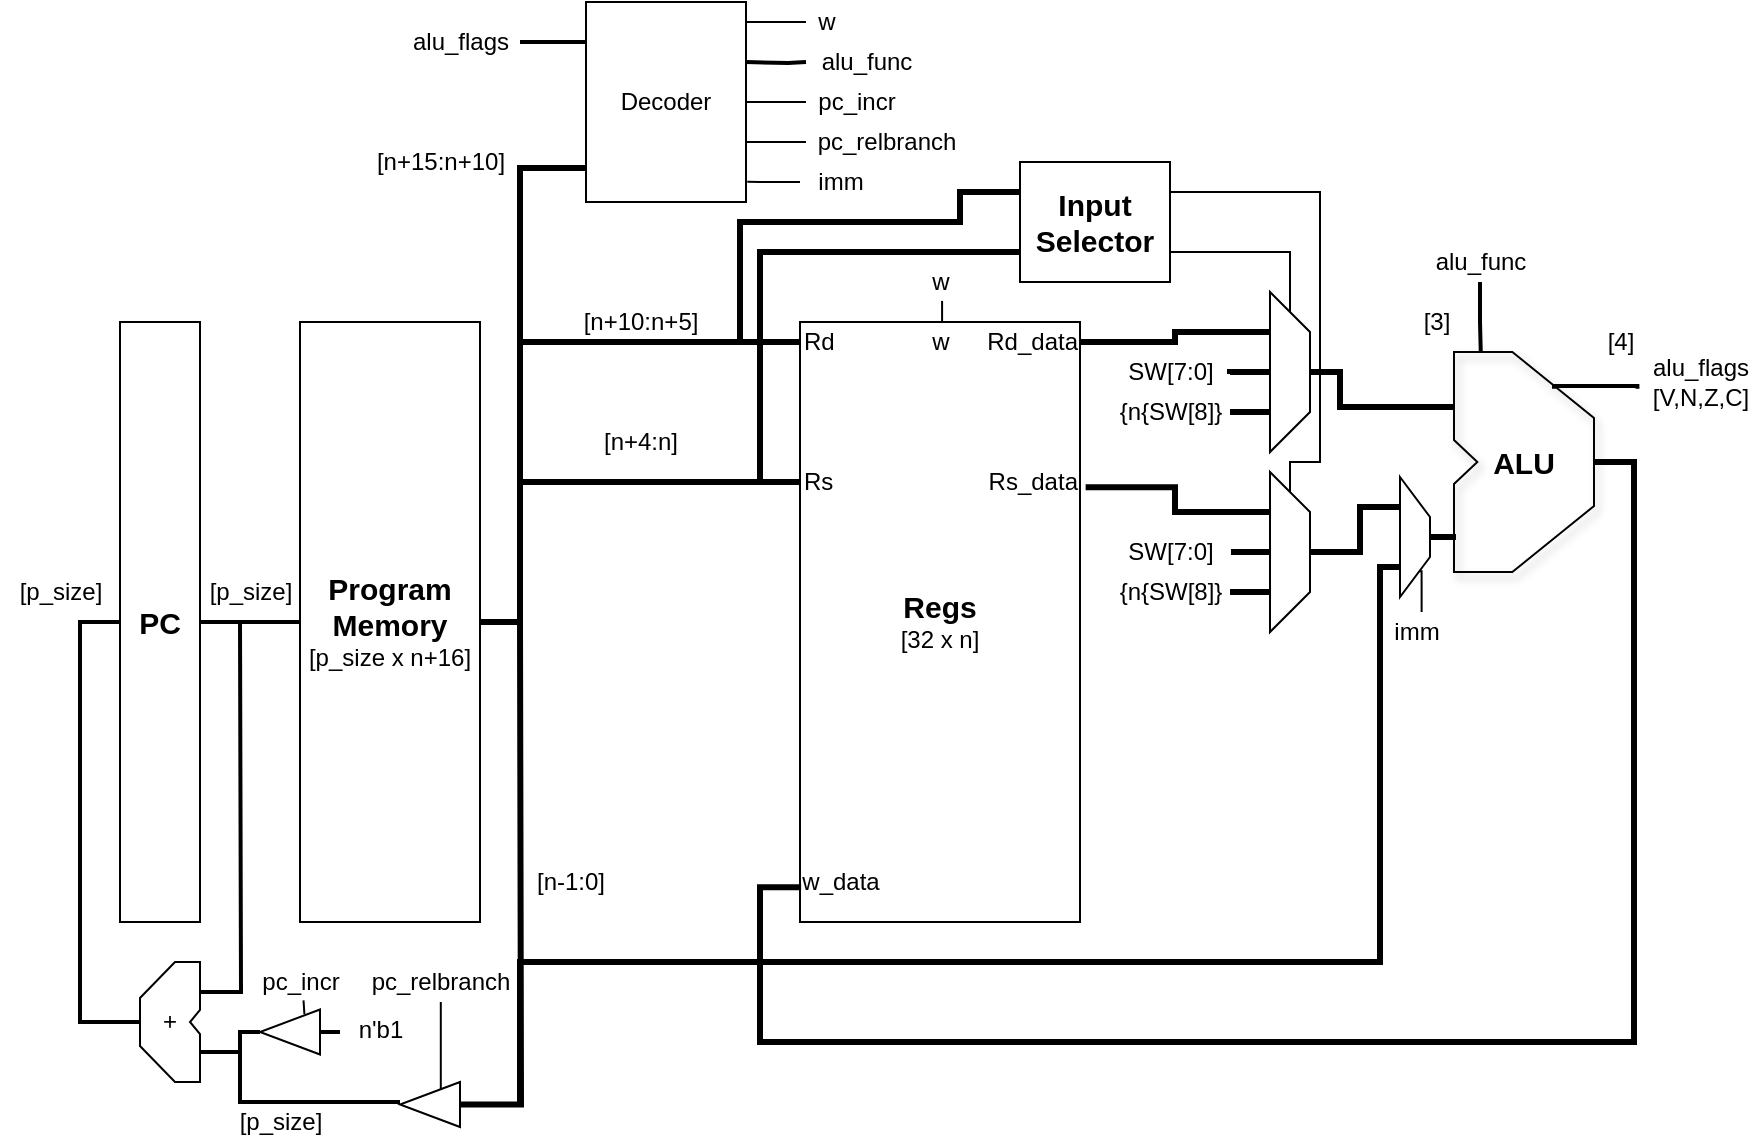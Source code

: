 <mxfile version="14.5.3" type="device"><diagram id="K2pL5v_LdgqUL_emnz2o" name="Page-1"><mxGraphModel dx="1221" dy="1265" grid="1" gridSize="10" guides="1" tooltips="1" connect="1" arrows="1" fold="1" page="1" pageScale="1" pageWidth="827" pageHeight="583" math="0" shadow="0"><root><mxCell id="0"/><mxCell id="1" parent="0"/><mxCell id="wETFw3LVl8AvlwoHZ_Tc-59" style="edgeStyle=orthogonalEdgeStyle;rounded=0;orthogonalLoop=1;jettySize=auto;html=1;exitX=1;exitY=0.5;exitDx=0;exitDy=0;entryX=0.008;entryY=0.833;entryDx=0;entryDy=0;shadow=0;endArrow=none;endFill=0;strokeWidth=3;entryPerimeter=0;" parent="1" source="wETFw3LVl8AvlwoHZ_Tc-1" target="wETFw3LVl8AvlwoHZ_Tc-43" edge="1"><mxGeometry relative="1" as="geometry"><Array as="points"><mxPoint x="380" y="210"/><mxPoint x="380" y="-17"/><mxPoint x="414" y="-17"/></Array></mxGeometry></mxCell><mxCell id="wETFw3LVl8AvlwoHZ_Tc-1" value="&lt;font&gt;&lt;b style=&quot;font-size: 15px&quot;&gt;Program Memory&lt;/b&gt;&lt;br&gt;&lt;font style=&quot;font-size: 12px&quot;&gt;[p_size x n+16]&lt;/font&gt;&lt;br&gt;&lt;/font&gt;" style="rounded=0;whiteSpace=wrap;html=1;shadow=0;" parent="1" vertex="1"><mxGeometry x="270" y="60" width="90" height="300" as="geometry"/></mxCell><mxCell id="wETFw3LVl8AvlwoHZ_Tc-3" value="" style="edgeStyle=orthogonalEdgeStyle;rounded=0;orthogonalLoop=1;jettySize=auto;html=1;endArrow=none;endFill=0;shadow=0;strokeWidth=2;" parent="1" source="wETFw3LVl8AvlwoHZ_Tc-2" target="wETFw3LVl8AvlwoHZ_Tc-1" edge="1"><mxGeometry relative="1" as="geometry"/></mxCell><mxCell id="wETFw3LVl8AvlwoHZ_Tc-2" value="&lt;font&gt;&lt;span style=&quot;font-size: 15px&quot;&gt;&lt;b&gt;PC&lt;/b&gt;&lt;/span&gt;&lt;br&gt;&lt;/font&gt;" style="rounded=0;whiteSpace=wrap;html=1;shadow=0;" parent="1" vertex="1"><mxGeometry x="180" y="60" width="40" height="300" as="geometry"/></mxCell><mxCell id="wETFw3LVl8AvlwoHZ_Tc-18" style="edgeStyle=orthogonalEdgeStyle;rounded=0;orthogonalLoop=1;jettySize=auto;html=1;exitX=0;exitY=0.75;exitDx=0;exitDy=0;endArrow=none;endFill=0;shadow=0;strokeWidth=2;" parent="1" source="wETFw3LVl8AvlwoHZ_Tc-13" edge="1"><mxGeometry relative="1" as="geometry"><mxPoint x="240" y="210" as="targetPoint"/></mxGeometry></mxCell><mxCell id="wETFw3LVl8AvlwoHZ_Tc-19" style="edgeStyle=orthogonalEdgeStyle;rounded=0;orthogonalLoop=1;jettySize=auto;html=1;exitX=1;exitY=0.5;exitDx=0;exitDy=0;entryX=0;entryY=0.5;entryDx=0;entryDy=0;endArrow=none;endFill=0;shadow=0;strokeWidth=2;" parent="1" source="wETFw3LVl8AvlwoHZ_Tc-13" target="wETFw3LVl8AvlwoHZ_Tc-2" edge="1"><mxGeometry relative="1" as="geometry"/></mxCell><mxCell id="wETFw3LVl8AvlwoHZ_Tc-13" value="+" style="shape=stencil(tZTbjsIgEIafhlszgl2vTVffA+vslojQAJ7efqelmh5so1u9aTL/3/kYhgEmUp/LAhmHnIlvxvkcgL4Un+uY17H0BWYhiifplNxqjI4Pzu7xrHahZiiTo1OhdMWawYqVDGAizawxBFHW+JbT8AkmlaFcuNQFxEWuMYJZEuOCVjhgQNf6i/HN02CYQQfNP8hevsQWKSlD3RLpVmb7X2ePZtfPGvR+rMMHxt1WWseTHNlrIcsz7hk3+2BP2GhCuwVjXbwBtDINQDKZMO8UId7AWE7fyf2SvcJ4O+LrH4QOIplcxOIpQqatH5tL0gdGkx64oaGu0nq3olLjo1gJfw==);whiteSpace=wrap;html=1;rounded=0;shadow=0;sketch=0;rotation=-180;" parent="1" vertex="1"><mxGeometry x="190.0" y="380" width="30" height="60" as="geometry"/></mxCell><mxCell id="wETFw3LVl8AvlwoHZ_Tc-21" style="edgeStyle=orthogonalEdgeStyle;rounded=0;orthogonalLoop=1;jettySize=auto;html=1;endArrow=none;endFill=0;shadow=0;strokeWidth=2;" parent="1" edge="1"><mxGeometry relative="1" as="geometry"><mxPoint x="240" y="420" as="targetPoint"/><mxPoint x="320" y="450" as="sourcePoint"/><Array as="points"><mxPoint x="320" y="450"/><mxPoint x="240" y="450"/></Array></mxGeometry></mxCell><mxCell id="wETFw3LVl8AvlwoHZ_Tc-20" style="edgeStyle=orthogonalEdgeStyle;rounded=0;orthogonalLoop=1;jettySize=auto;html=1;exitX=1;exitY=0.5;exitDx=0;exitDy=0;entryX=0;entryY=0.25;entryDx=0;entryDy=0;endArrow=none;endFill=0;shadow=0;strokeWidth=2;" parent="1" target="wETFw3LVl8AvlwoHZ_Tc-13" edge="1"><mxGeometry relative="1" as="geometry"><mxPoint x="250" y="415" as="sourcePoint"/><Array as="points"><mxPoint x="240" y="415"/><mxPoint x="240" y="425"/></Array></mxGeometry></mxCell><mxCell id="wETFw3LVl8AvlwoHZ_Tc-22" value="pc_incr" style="text;html=1;align=center;verticalAlign=middle;resizable=0;points=[];autosize=1;shadow=0;" parent="1" vertex="1"><mxGeometry x="245" y="380" width="50" height="20" as="geometry"/></mxCell><mxCell id="wETFw3LVl8AvlwoHZ_Tc-26" value="" style="edgeStyle=orthogonalEdgeStyle;rounded=0;orthogonalLoop=1;jettySize=auto;html=1;endArrow=none;endFill=0;exitX=0.445;exitY=0.795;exitDx=0;exitDy=0;exitPerimeter=0;entryX=0.535;entryY=0.959;entryDx=0;entryDy=0;entryPerimeter=0;shadow=0;" parent="1" target="wETFw3LVl8AvlwoHZ_Tc-22" edge="1"><mxGeometry relative="1" as="geometry"><mxPoint x="272.2" y="406.15" as="sourcePoint"/></mxGeometry></mxCell><mxCell id="wETFw3LVl8AvlwoHZ_Tc-28" value="" style="edgeStyle=orthogonalEdgeStyle;rounded=0;orthogonalLoop=1;jettySize=auto;html=1;endArrow=none;endFill=0;entryX=0.491;entryY=0.771;entryDx=0;entryDy=0;entryPerimeter=0;shadow=0;" parent="1" source="wETFw3LVl8AvlwoHZ_Tc-27" edge="1"><mxGeometry relative="1" as="geometry"><mxPoint x="340.36" y="446.87" as="targetPoint"/><Array as="points"><mxPoint x="340" y="447"/></Array></mxGeometry></mxCell><mxCell id="wETFw3LVl8AvlwoHZ_Tc-27" value="pc_relbranch" style="text;html=1;align=center;verticalAlign=middle;resizable=0;points=[];autosize=1;shadow=0;" parent="1" vertex="1"><mxGeometry x="300" y="380" width="80" height="20" as="geometry"/></mxCell><mxCell id="wETFw3LVl8AvlwoHZ_Tc-29" value="n'b1" style="text;html=1;align=center;verticalAlign=middle;resizable=0;points=[];autosize=1;shadow=0;" parent="1" vertex="1"><mxGeometry x="290" y="403.75" width="40" height="20" as="geometry"/></mxCell><mxCell id="wETFw3LVl8AvlwoHZ_Tc-31" value="&lt;font&gt;&lt;span style=&quot;font-size: 15px&quot;&gt;&lt;b&gt;Regs&lt;br&gt;&lt;/b&gt;&lt;/span&gt;[32 x n]&lt;br&gt;&lt;/font&gt;" style="rounded=0;whiteSpace=wrap;html=1;glass=0;sketch=0;shadow=0;" parent="1" vertex="1"><mxGeometry x="520" y="60" width="140" height="300" as="geometry"/></mxCell><mxCell id="wETFw3LVl8AvlwoHZ_Tc-35" style="edgeStyle=orthogonalEdgeStyle;rounded=0;orthogonalLoop=1;jettySize=auto;html=1;exitX=0;exitY=0.5;exitDx=0;exitDy=0;shadow=0;endArrow=none;endFill=0;strokeWidth=2;" parent="1" source="wETFw3LVl8AvlwoHZ_Tc-32" edge="1"><mxGeometry relative="1" as="geometry"><mxPoint x="290" y="415" as="targetPoint"/></mxGeometry></mxCell><mxCell id="wETFw3LVl8AvlwoHZ_Tc-32" value="" style="triangle;whiteSpace=wrap;html=1;rounded=0;shadow=0;glass=0;sketch=0;rotation=-180;" parent="1" vertex="1"><mxGeometry x="250" y="403.75" width="30" height="22.5" as="geometry"/></mxCell><mxCell id="wETFw3LVl8AvlwoHZ_Tc-62" style="edgeStyle=orthogonalEdgeStyle;rounded=0;orthogonalLoop=1;jettySize=auto;html=1;exitX=0;exitY=0.5;exitDx=0;exitDy=0;shadow=0;endArrow=none;endFill=0;strokeWidth=3;" parent="1" source="wETFw3LVl8AvlwoHZ_Tc-34" edge="1"><mxGeometry relative="1" as="geometry"><mxPoint x="380" y="210" as="targetPoint"/></mxGeometry></mxCell><mxCell id="wETFw3LVl8AvlwoHZ_Tc-34" value="" style="triangle;whiteSpace=wrap;html=1;rounded=0;shadow=0;glass=0;sketch=0;rotation=-180;" parent="1" vertex="1"><mxGeometry x="320" y="440" width="30" height="22.5" as="geometry"/></mxCell><mxCell id="wETFw3LVl8AvlwoHZ_Tc-60" style="edgeStyle=orthogonalEdgeStyle;rounded=0;orthogonalLoop=1;jettySize=auto;html=1;shadow=0;endArrow=none;endFill=0;strokeWidth=3;" parent="1" source="wETFw3LVl8AvlwoHZ_Tc-36" edge="1"><mxGeometry relative="1" as="geometry"><mxPoint x="380" y="70" as="targetPoint"/></mxGeometry></mxCell><mxCell id="wETFw3LVl8AvlwoHZ_Tc-36" value="Rd" style="text;html=1;align=left;verticalAlign=middle;resizable=0;points=[];autosize=1;" parent="1" vertex="1"><mxGeometry x="520" y="60" width="30" height="20" as="geometry"/></mxCell><mxCell id="wETFw3LVl8AvlwoHZ_Tc-61" style="edgeStyle=orthogonalEdgeStyle;rounded=0;orthogonalLoop=1;jettySize=auto;html=1;shadow=0;endArrow=none;endFill=0;strokeWidth=3;" parent="1" source="wETFw3LVl8AvlwoHZ_Tc-37" edge="1"><mxGeometry relative="1" as="geometry"><mxPoint x="380" y="140" as="targetPoint"/></mxGeometry></mxCell><mxCell id="wETFw3LVl8AvlwoHZ_Tc-37" value="Rs" style="text;html=1;align=left;verticalAlign=middle;resizable=0;points=[];autosize=1;" parent="1" vertex="1"><mxGeometry x="520" y="130" width="30" height="20" as="geometry"/></mxCell><mxCell id="wETFw3LVl8AvlwoHZ_Tc-38" value="w_data" style="text;html=1;align=center;verticalAlign=middle;resizable=0;points=[];autosize=1;" parent="1" vertex="1"><mxGeometry x="515" y="330" width="50" height="20" as="geometry"/></mxCell><mxCell id="wETFw3LVl8AvlwoHZ_Tc-98" value="" style="edgeStyle=orthogonalEdgeStyle;rounded=0;orthogonalLoop=1;jettySize=auto;html=1;shadow=0;endArrow=none;endFill=0;strokeWidth=3;entryX=0.25;entryY=1;entryDx=0;entryDy=0;" parent="1" source="wETFw3LVl8AvlwoHZ_Tc-39" target="wETFw3LVl8AvlwoHZ_Tc-81" edge="1"><mxGeometry relative="1" as="geometry"/></mxCell><mxCell id="wETFw3LVl8AvlwoHZ_Tc-39" value="Rd_data" style="text;html=1;align=right;verticalAlign=middle;resizable=0;points=[];autosize=1;" parent="1" vertex="1"><mxGeometry x="600" y="60" width="60" height="20" as="geometry"/></mxCell><mxCell id="wETFw3LVl8AvlwoHZ_Tc-40" value="Rs_data" style="text;html=1;align=right;verticalAlign=middle;resizable=0;points=[];autosize=1;" parent="1" vertex="1"><mxGeometry x="600" y="130" width="60" height="20" as="geometry"/></mxCell><mxCell id="wETFw3LVl8AvlwoHZ_Tc-41" value="w" style="text;html=1;align=center;verticalAlign=middle;resizable=0;points=[];autosize=1;" parent="1" vertex="1"><mxGeometry x="580" y="60" width="20" height="20" as="geometry"/></mxCell><mxCell id="wETFw3LVl8AvlwoHZ_Tc-52" value="" style="edgeStyle=orthogonalEdgeStyle;rounded=0;orthogonalLoop=1;jettySize=auto;html=1;shadow=0;endArrow=none;endFill=0;strokeWidth=2;" parent="1" target="wETFw3LVl8AvlwoHZ_Tc-51" edge="1"><mxGeometry relative="1" as="geometry"><mxPoint x="493" y="-70" as="sourcePoint"/></mxGeometry></mxCell><mxCell id="wETFw3LVl8AvlwoHZ_Tc-57" style="edgeStyle=orthogonalEdgeStyle;rounded=0;orthogonalLoop=1;jettySize=auto;html=1;shadow=0;endArrow=none;endFill=0;strokeWidth=2;" parent="1" edge="1"><mxGeometry relative="1" as="geometry"><mxPoint x="380" y="-79.966" as="targetPoint"/><mxPoint x="413" y="-80" as="sourcePoint"/><Array as="points"><mxPoint x="413" y="-80"/></Array></mxGeometry></mxCell><mxCell id="wETFw3LVl8AvlwoHZ_Tc-43" value="Decoder" style="rounded=0;whiteSpace=wrap;html=1;shadow=0;glass=0;sketch=0;" parent="1" vertex="1"><mxGeometry x="413" y="-100" width="80" height="100" as="geometry"/></mxCell><mxCell id="wETFw3LVl8AvlwoHZ_Tc-45" value="" style="edgeStyle=orthogonalEdgeStyle;rounded=0;orthogonalLoop=1;jettySize=auto;html=1;shadow=0;endArrow=none;endFill=0;strokeWidth=1;" parent="1" edge="1"><mxGeometry relative="1" as="geometry"><mxPoint x="523" y="-89.966" as="sourcePoint"/><mxPoint x="493" y="-90" as="targetPoint"/></mxGeometry></mxCell><mxCell id="wETFw3LVl8AvlwoHZ_Tc-49" value="" style="edgeStyle=orthogonalEdgeStyle;rounded=0;orthogonalLoop=1;jettySize=auto;html=1;shadow=0;endArrow=none;endFill=0;strokeWidth=1;exitX=0.552;exitY=0.972;exitDx=0;exitDy=0;exitPerimeter=0;" parent="1" source="wETFw3LVl8AvlwoHZ_Tc-46" target="wETFw3LVl8AvlwoHZ_Tc-31" edge="1"><mxGeometry relative="1" as="geometry"><Array as="points"><mxPoint x="591" y="60"/></Array></mxGeometry></mxCell><mxCell id="wETFw3LVl8AvlwoHZ_Tc-115" value="" style="edgeStyle=orthogonalEdgeStyle;rounded=0;orthogonalLoop=1;jettySize=auto;html=1;shadow=0;endArrow=none;endFill=0;strokeWidth=3;entryX=0;entryY=0.25;entryDx=0;entryDy=0;" parent="1" target="wETFw3LVl8AvlwoHZ_Tc-113" edge="1"><mxGeometry relative="1" as="geometry"><mxPoint x="490" y="70" as="sourcePoint"/><Array as="points"><mxPoint x="490" y="10"/><mxPoint x="600" y="10"/><mxPoint x="600" y="-5"/></Array></mxGeometry></mxCell><mxCell id="wETFw3LVl8AvlwoHZ_Tc-46" value="w" style="text;html=1;align=center;verticalAlign=middle;resizable=0;points=[];autosize=1;" parent="1" vertex="1"><mxGeometry x="580" y="30" width="20" height="20" as="geometry"/></mxCell><mxCell id="wETFw3LVl8AvlwoHZ_Tc-50" value="w" style="text;html=1;align=center;verticalAlign=middle;resizable=0;points=[];autosize=1;" parent="1" vertex="1"><mxGeometry x="523" y="-100" width="20" height="20" as="geometry"/></mxCell><mxCell id="wETFw3LVl8AvlwoHZ_Tc-51" value="alu_func" style="text;html=1;align=center;verticalAlign=middle;resizable=0;points=[];autosize=1;" parent="1" vertex="1"><mxGeometry x="523" y="-80" width="60" height="20" as="geometry"/></mxCell><mxCell id="wETFw3LVl8AvlwoHZ_Tc-55" value="" style="edgeStyle=orthogonalEdgeStyle;rounded=0;orthogonalLoop=1;jettySize=auto;html=1;shadow=0;endArrow=none;endFill=0;strokeWidth=1;" parent="1" source="wETFw3LVl8AvlwoHZ_Tc-53" edge="1"><mxGeometry relative="1" as="geometry"><mxPoint x="493" y="-50" as="targetPoint"/></mxGeometry></mxCell><mxCell id="wETFw3LVl8AvlwoHZ_Tc-53" value="pc_incr" style="text;html=1;align=center;verticalAlign=middle;resizable=0;points=[];autosize=1;shadow=0;" parent="1" vertex="1"><mxGeometry x="523" y="-60" width="50" height="20" as="geometry"/></mxCell><mxCell id="wETFw3LVl8AvlwoHZ_Tc-56" value="" style="edgeStyle=orthogonalEdgeStyle;rounded=0;orthogonalLoop=1;jettySize=auto;html=1;shadow=0;endArrow=none;endFill=0;strokeWidth=1;" parent="1" source="wETFw3LVl8AvlwoHZ_Tc-54" edge="1"><mxGeometry relative="1" as="geometry"><mxPoint x="493" y="-30" as="targetPoint"/><Array as="points"><mxPoint x="510" y="-30"/><mxPoint x="510" y="-30"/></Array></mxGeometry></mxCell><mxCell id="wETFw3LVl8AvlwoHZ_Tc-54" value="pc_relbranch" style="text;html=1;align=center;verticalAlign=middle;resizable=0;points=[];autosize=1;shadow=0;" parent="1" vertex="1"><mxGeometry x="523" y="-40" width="80" height="20" as="geometry"/></mxCell><mxCell id="wETFw3LVl8AvlwoHZ_Tc-58" value="alu_flags" style="text;html=1;align=center;verticalAlign=middle;resizable=0;points=[];autosize=1;" parent="1" vertex="1"><mxGeometry x="320" y="-90" width="60" height="20" as="geometry"/></mxCell><mxCell id="wETFw3LVl8AvlwoHZ_Tc-63" value="[n+15:n+10]" style="text;html=1;align=center;verticalAlign=middle;resizable=0;points=[];autosize=1;" parent="1" vertex="1"><mxGeometry x="300" y="-30" width="80" height="20" as="geometry"/></mxCell><mxCell id="wETFw3LVl8AvlwoHZ_Tc-64" value="[n+10:n+5]" style="text;html=1;align=center;verticalAlign=middle;resizable=0;points=[];autosize=1;" parent="1" vertex="1"><mxGeometry x="405" y="50" width="70" height="20" as="geometry"/></mxCell><mxCell id="wETFw3LVl8AvlwoHZ_Tc-65" value="[n+4:n]" style="text;html=1;align=center;verticalAlign=middle;resizable=0;points=[];autosize=1;" parent="1" vertex="1"><mxGeometry x="415" y="110" width="50" height="20" as="geometry"/></mxCell><mxCell id="wETFw3LVl8AvlwoHZ_Tc-66" value="[n-1:0]" style="text;html=1;align=center;verticalAlign=middle;resizable=0;points=[];autosize=1;" parent="1" vertex="1"><mxGeometry x="380" y="330" width="50" height="20" as="geometry"/></mxCell><mxCell id="wETFw3LVl8AvlwoHZ_Tc-91" style="edgeStyle=orthogonalEdgeStyle;rounded=0;orthogonalLoop=1;jettySize=auto;html=1;exitX=1;exitY=0.5;exitDx=0;exitDy=0;entryX=0.004;entryY=0.942;entryDx=0;entryDy=0;entryPerimeter=0;shadow=0;endArrow=none;endFill=0;strokeWidth=3;" parent="1" source="wETFw3LVl8AvlwoHZ_Tc-67" target="wETFw3LVl8AvlwoHZ_Tc-31" edge="1"><mxGeometry relative="1" as="geometry"><Array as="points"><mxPoint x="937" y="130"/><mxPoint x="937" y="420"/><mxPoint x="500" y="420"/><mxPoint x="500" y="343"/></Array></mxGeometry></mxCell><mxCell id="wETFw3LVl8AvlwoHZ_Tc-67" value="&lt;font style=&quot;font-size: 15px&quot;&gt;&lt;b&gt;ALU&lt;/b&gt;&lt;/font&gt;" style="shape=stencil(tZTbjsIgEIafhlszgl2vTVffA+vslojQAJ7efqelmh5so1u9aTL/3/kYhgEmUp/LAhmHnIlvxvkcgL4Un+uY17H0BWYhiifplNxqjI4Pzu7xrHahZiiTo1OhdMWawYqVDGAizawxBFHW+JbT8AkmlaFcuNQFxEWuMYJZEuOCVjhgQNf6i/HN02CYQQfNP8hevsQWKSlD3RLpVmb7X2ePZtfPGvR+rMMHxt1WWseTHNlrIcsz7hk3+2BP2GhCuwVjXbwBtDINQDKZMO8UId7AWE7fyf2SvcJ4O+LrH4QOIplcxOIpQqatH5tL0gdGkx64oaGu0nq3olLjo1gJfw==);whiteSpace=wrap;html=1;rounded=0;shadow=1;sketch=0;rotation=0;" parent="1" vertex="1"><mxGeometry x="847" y="75" width="70" height="110" as="geometry"/></mxCell><mxCell id="wETFw3LVl8AvlwoHZ_Tc-70" style="edgeStyle=orthogonalEdgeStyle;rounded=0;orthogonalLoop=1;jettySize=auto;html=1;exitX=0.5;exitY=1;exitDx=0;exitDy=0;entryX=1.008;entryY=0.543;entryDx=0;entryDy=0;entryPerimeter=0;shadow=0;endArrow=none;endFill=0;strokeWidth=3;" parent="1" source="wETFw3LVl8AvlwoHZ_Tc-68" target="wETFw3LVl8AvlwoHZ_Tc-69" edge="1"><mxGeometry relative="1" as="geometry"/></mxCell><mxCell id="wETFw3LVl8AvlwoHZ_Tc-72" style="edgeStyle=orthogonalEdgeStyle;rounded=0;orthogonalLoop=1;jettySize=auto;html=1;exitX=0.75;exitY=1;exitDx=0;exitDy=0;shadow=0;endArrow=none;endFill=0;strokeWidth=3;" parent="1" source="wETFw3LVl8AvlwoHZ_Tc-68" target="wETFw3LVl8AvlwoHZ_Tc-71" edge="1"><mxGeometry relative="1" as="geometry"/></mxCell><mxCell id="wETFw3LVl8AvlwoHZ_Tc-74" value="" style="edgeStyle=orthogonalEdgeStyle;rounded=0;orthogonalLoop=1;jettySize=auto;html=1;shadow=0;endArrow=none;endFill=0;strokeWidth=3;entryX=0.25;entryY=1;entryDx=0;entryDy=0;exitX=0.5;exitY=0;exitDx=0;exitDy=0;" parent="1" source="wETFw3LVl8AvlwoHZ_Tc-68" target="wETFw3LVl8AvlwoHZ_Tc-85" edge="1"><mxGeometry relative="1" as="geometry"><mxPoint x="810" y="158" as="targetPoint"/><Array as="points"><mxPoint x="800" y="175"/><mxPoint x="800" y="153"/></Array></mxGeometry></mxCell><mxCell id="wETFw3LVl8AvlwoHZ_Tc-99" style="edgeStyle=orthogonalEdgeStyle;rounded=0;orthogonalLoop=1;jettySize=auto;html=1;exitX=0.25;exitY=1;exitDx=0;exitDy=0;entryX=1.047;entryY=0.63;entryDx=0;entryDy=0;entryPerimeter=0;shadow=0;endArrow=none;endFill=0;strokeWidth=3;" parent="1" source="wETFw3LVl8AvlwoHZ_Tc-68" target="wETFw3LVl8AvlwoHZ_Tc-40" edge="1"><mxGeometry relative="1" as="geometry"/></mxCell><mxCell id="wETFw3LVl8AvlwoHZ_Tc-68" value="" style="shape=trapezoid;perimeter=trapezoidPerimeter;whiteSpace=wrap;html=1;fixedSize=1;rounded=0;shadow=0;glass=0;sketch=0;rotation=90;fontStyle=4" parent="1" vertex="1"><mxGeometry x="725" y="165" width="80" height="20" as="geometry"/></mxCell><mxCell id="wETFw3LVl8AvlwoHZ_Tc-69" value="SW[7:0]" style="text;html=1;align=center;verticalAlign=middle;resizable=0;points=[];autosize=1;" parent="1" vertex="1"><mxGeometry x="675" y="165" width="60" height="20" as="geometry"/></mxCell><mxCell id="wETFw3LVl8AvlwoHZ_Tc-71" value="{n{SW[8]}" style="text;html=1;align=center;verticalAlign=middle;resizable=0;points=[];autosize=1;" parent="1" vertex="1"><mxGeometry x="670" y="185" width="70" height="20" as="geometry"/></mxCell><mxCell id="wETFw3LVl8AvlwoHZ_Tc-79" style="edgeStyle=orthogonalEdgeStyle;rounded=0;orthogonalLoop=1;jettySize=auto;html=1;exitX=0.5;exitY=1;exitDx=0;exitDy=0;shadow=0;endArrow=none;endFill=0;strokeWidth=3;" parent="1" source="wETFw3LVl8AvlwoHZ_Tc-81" edge="1"><mxGeometry relative="1" as="geometry"><mxPoint x="735" y="86" as="targetPoint"/></mxGeometry></mxCell><mxCell id="wETFw3LVl8AvlwoHZ_Tc-80" style="edgeStyle=orthogonalEdgeStyle;rounded=0;orthogonalLoop=1;jettySize=auto;html=1;exitX=0.75;exitY=1;exitDx=0;exitDy=0;shadow=0;endArrow=none;endFill=0;strokeWidth=3;" parent="1" source="wETFw3LVl8AvlwoHZ_Tc-81" target="wETFw3LVl8AvlwoHZ_Tc-83" edge="1"><mxGeometry relative="1" as="geometry"/></mxCell><mxCell id="wETFw3LVl8AvlwoHZ_Tc-84" style="edgeStyle=orthogonalEdgeStyle;rounded=0;orthogonalLoop=1;jettySize=auto;html=1;exitX=0.5;exitY=0;exitDx=0;exitDy=0;entryX=0;entryY=0.25;entryDx=0;entryDy=0;shadow=0;endArrow=none;endFill=0;strokeWidth=3;" parent="1" source="wETFw3LVl8AvlwoHZ_Tc-81" target="wETFw3LVl8AvlwoHZ_Tc-67" edge="1"><mxGeometry relative="1" as="geometry"><Array as="points"><mxPoint x="790" y="85"/><mxPoint x="790" y="103"/></Array></mxGeometry></mxCell><mxCell id="wETFw3LVl8AvlwoHZ_Tc-81" value="" style="shape=trapezoid;perimeter=trapezoidPerimeter;whiteSpace=wrap;html=1;fixedSize=1;rounded=0;shadow=0;glass=0;sketch=0;rotation=90;fontStyle=4" parent="1" vertex="1"><mxGeometry x="725" y="75" width="80" height="20" as="geometry"/></mxCell><mxCell id="wETFw3LVl8AvlwoHZ_Tc-82" value="SW[7:0]" style="text;html=1;align=center;verticalAlign=middle;resizable=0;points=[];autosize=1;" parent="1" vertex="1"><mxGeometry x="675" y="75" width="60" height="20" as="geometry"/></mxCell><mxCell id="wETFw3LVl8AvlwoHZ_Tc-83" value="{n{SW[8]}" style="text;html=1;align=center;verticalAlign=middle;resizable=0;points=[];autosize=1;" parent="1" vertex="1"><mxGeometry x="670" y="95" width="70" height="20" as="geometry"/></mxCell><mxCell id="wETFw3LVl8AvlwoHZ_Tc-87" style="edgeStyle=orthogonalEdgeStyle;rounded=0;orthogonalLoop=1;jettySize=auto;html=1;exitX=0.75;exitY=1;exitDx=0;exitDy=0;shadow=0;endArrow=none;endFill=0;strokeWidth=3;" parent="1" source="wETFw3LVl8AvlwoHZ_Tc-85" edge="1"><mxGeometry relative="1" as="geometry"><mxPoint x="380" y="450" as="targetPoint"/><Array as="points"><mxPoint x="810" y="183"/><mxPoint x="810" y="380"/><mxPoint x="380" y="380"/></Array></mxGeometry></mxCell><mxCell id="wETFw3LVl8AvlwoHZ_Tc-88" style="edgeStyle=orthogonalEdgeStyle;rounded=0;orthogonalLoop=1;jettySize=auto;html=1;exitX=0.5;exitY=0;exitDx=0;exitDy=0;entryX=0.014;entryY=0.84;entryDx=0;entryDy=0;entryPerimeter=0;shadow=0;endArrow=none;endFill=0;strokeWidth=3;" parent="1" source="wETFw3LVl8AvlwoHZ_Tc-85" target="wETFw3LVl8AvlwoHZ_Tc-67" edge="1"><mxGeometry relative="1" as="geometry"/></mxCell><mxCell id="wETFw3LVl8AvlwoHZ_Tc-90" style="edgeStyle=orthogonalEdgeStyle;rounded=0;orthogonalLoop=1;jettySize=auto;html=1;exitX=1;exitY=0.25;exitDx=0;exitDy=0;entryX=0.583;entryY=0;entryDx=0;entryDy=0;entryPerimeter=0;shadow=0;endArrow=none;endFill=0;strokeWidth=1;" parent="1" source="wETFw3LVl8AvlwoHZ_Tc-85" target="wETFw3LVl8AvlwoHZ_Tc-89" edge="1"><mxGeometry relative="1" as="geometry"/></mxCell><mxCell id="wETFw3LVl8AvlwoHZ_Tc-85" value="" style="shape=trapezoid;perimeter=trapezoidPerimeter;whiteSpace=wrap;html=1;fixedSize=1;rounded=0;shadow=0;glass=0;sketch=0;rotation=90;fontStyle=4" parent="1" vertex="1"><mxGeometry x="797.5" y="160" width="60" height="15" as="geometry"/></mxCell><mxCell id="wETFw3LVl8AvlwoHZ_Tc-89" value="imm" style="text;html=1;align=center;verticalAlign=middle;resizable=0;points=[];autosize=1;" parent="1" vertex="1"><mxGeometry x="807.5" y="205" width="40" height="20" as="geometry"/></mxCell><mxCell id="wETFw3LVl8AvlwoHZ_Tc-97" value="" style="edgeStyle=orthogonalEdgeStyle;rounded=0;orthogonalLoop=1;jettySize=auto;html=1;shadow=0;endArrow=none;endFill=0;strokeWidth=1;entryX=1.008;entryY=0.899;entryDx=0;entryDy=0;entryPerimeter=0;" parent="1" source="wETFw3LVl8AvlwoHZ_Tc-93" target="wETFw3LVl8AvlwoHZ_Tc-43" edge="1"><mxGeometry relative="1" as="geometry"/></mxCell><mxCell id="wETFw3LVl8AvlwoHZ_Tc-93" value="imm" style="text;html=1;align=center;verticalAlign=middle;resizable=0;points=[];autosize=1;shadow=0;" parent="1" vertex="1"><mxGeometry x="520" y="-20" width="40" height="20" as="geometry"/></mxCell><mxCell id="wETFw3LVl8AvlwoHZ_Tc-103" value="" style="edgeStyle=orthogonalEdgeStyle;rounded=0;orthogonalLoop=1;jettySize=auto;html=1;shadow=0;endArrow=none;endFill=0;strokeWidth=2;entryX=0.191;entryY=-0.004;entryDx=0;entryDy=0;entryPerimeter=0;" parent="1" source="wETFw3LVl8AvlwoHZ_Tc-102" target="wETFw3LVl8AvlwoHZ_Tc-67" edge="1"><mxGeometry relative="1" as="geometry"><mxPoint x="860" y="73" as="targetPoint"/></mxGeometry></mxCell><mxCell id="wETFw3LVl8AvlwoHZ_Tc-102" value="alu_func" style="text;html=1;align=center;verticalAlign=middle;resizable=0;points=[];autosize=1;" parent="1" vertex="1"><mxGeometry x="830" y="20" width="60" height="20" as="geometry"/></mxCell><mxCell id="wETFw3LVl8AvlwoHZ_Tc-107" value="" style="edgeStyle=orthogonalEdgeStyle;rounded=0;orthogonalLoop=1;jettySize=auto;html=1;shadow=0;endArrow=none;endFill=0;strokeWidth=2;exitX=-0.021;exitY=0.612;exitDx=0;exitDy=0;exitPerimeter=0;entryX=0.719;entryY=0.167;entryDx=0;entryDy=0;entryPerimeter=0;" parent="1" source="wETFw3LVl8AvlwoHZ_Tc-104" target="wETFw3LVl8AvlwoHZ_Tc-67" edge="1"><mxGeometry relative="1" as="geometry"><mxPoint x="916" y="84" as="sourcePoint"/><mxPoint x="890" y="84" as="targetPoint"/><Array as="points"><mxPoint x="897" y="92"/><mxPoint x="897" y="93"/></Array></mxGeometry></mxCell><mxCell id="wETFw3LVl8AvlwoHZ_Tc-104" value="alu_flags&lt;br&gt;[V,N,Z,C]" style="text;html=1;align=center;verticalAlign=middle;resizable=0;points=[];autosize=1;" parent="1" vertex="1"><mxGeometry x="940" y="75" width="60" height="30" as="geometry"/></mxCell><mxCell id="wETFw3LVl8AvlwoHZ_Tc-108" value="[p_size]" style="text;html=1;align=center;verticalAlign=middle;resizable=0;points=[];autosize=1;" parent="1" vertex="1"><mxGeometry x="215" y="185" width="60" height="20" as="geometry"/></mxCell><mxCell id="wETFw3LVl8AvlwoHZ_Tc-109" value="[p_size]" style="text;html=1;align=center;verticalAlign=middle;resizable=0;points=[];autosize=1;" parent="1" vertex="1"><mxGeometry x="230" y="450" width="60" height="20" as="geometry"/></mxCell><mxCell id="wETFw3LVl8AvlwoHZ_Tc-110" value="[p_size]" style="text;html=1;align=center;verticalAlign=middle;resizable=0;points=[];autosize=1;" parent="1" vertex="1"><mxGeometry x="120" y="185" width="60" height="20" as="geometry"/></mxCell><mxCell id="wETFw3LVl8AvlwoHZ_Tc-111" value="[3]" style="text;html=1;align=center;verticalAlign=middle;resizable=0;points=[];autosize=1;" parent="1" vertex="1"><mxGeometry x="822.5" y="50" width="30" height="20" as="geometry"/></mxCell><mxCell id="wETFw3LVl8AvlwoHZ_Tc-112" value="[4]" style="text;html=1;align=center;verticalAlign=middle;resizable=0;points=[];autosize=1;" parent="1" vertex="1"><mxGeometry x="915" y="60" width="30" height="20" as="geometry"/></mxCell><mxCell id="wETFw3LVl8AvlwoHZ_Tc-114" style="edgeStyle=orthogonalEdgeStyle;rounded=0;orthogonalLoop=1;jettySize=auto;html=1;exitX=0;exitY=0.75;exitDx=0;exitDy=0;shadow=0;endArrow=none;endFill=0;strokeWidth=3;" parent="1" source="wETFw3LVl8AvlwoHZ_Tc-113" edge="1"><mxGeometry relative="1" as="geometry"><mxPoint x="500" y="140" as="targetPoint"/><Array as="points"><mxPoint x="500" y="25"/></Array></mxGeometry></mxCell><mxCell id="wETFw3LVl8AvlwoHZ_Tc-116" style="edgeStyle=orthogonalEdgeStyle;rounded=0;orthogonalLoop=1;jettySize=auto;html=1;exitX=1;exitY=0.25;exitDx=0;exitDy=0;entryX=0;entryY=0.5;entryDx=0;entryDy=0;shadow=0;endArrow=none;endFill=0;strokeWidth=1;" parent="1" source="wETFw3LVl8AvlwoHZ_Tc-113" target="wETFw3LVl8AvlwoHZ_Tc-68" edge="1"><mxGeometry relative="1" as="geometry"><Array as="points"><mxPoint x="780" y="-5"/><mxPoint x="780" y="130"/><mxPoint x="765" y="130"/></Array></mxGeometry></mxCell><mxCell id="wETFw3LVl8AvlwoHZ_Tc-117" style="edgeStyle=orthogonalEdgeStyle;rounded=0;orthogonalLoop=1;jettySize=auto;html=1;exitX=1;exitY=0.75;exitDx=0;exitDy=0;shadow=0;endArrow=none;endFill=0;strokeWidth=1;" parent="1" source="wETFw3LVl8AvlwoHZ_Tc-113" target="wETFw3LVl8AvlwoHZ_Tc-81" edge="1"><mxGeometry relative="1" as="geometry"/></mxCell><mxCell id="wETFw3LVl8AvlwoHZ_Tc-113" value="&lt;font&gt;&lt;span style=&quot;font-size: 15px&quot;&gt;&lt;b&gt;Input Selector&lt;/b&gt;&lt;/span&gt;&lt;br&gt;&lt;/font&gt;" style="rounded=0;whiteSpace=wrap;html=1;shadow=0;" parent="1" vertex="1"><mxGeometry x="630" y="-20" width="75" height="60" as="geometry"/></mxCell></root></mxGraphModel></diagram></mxfile>